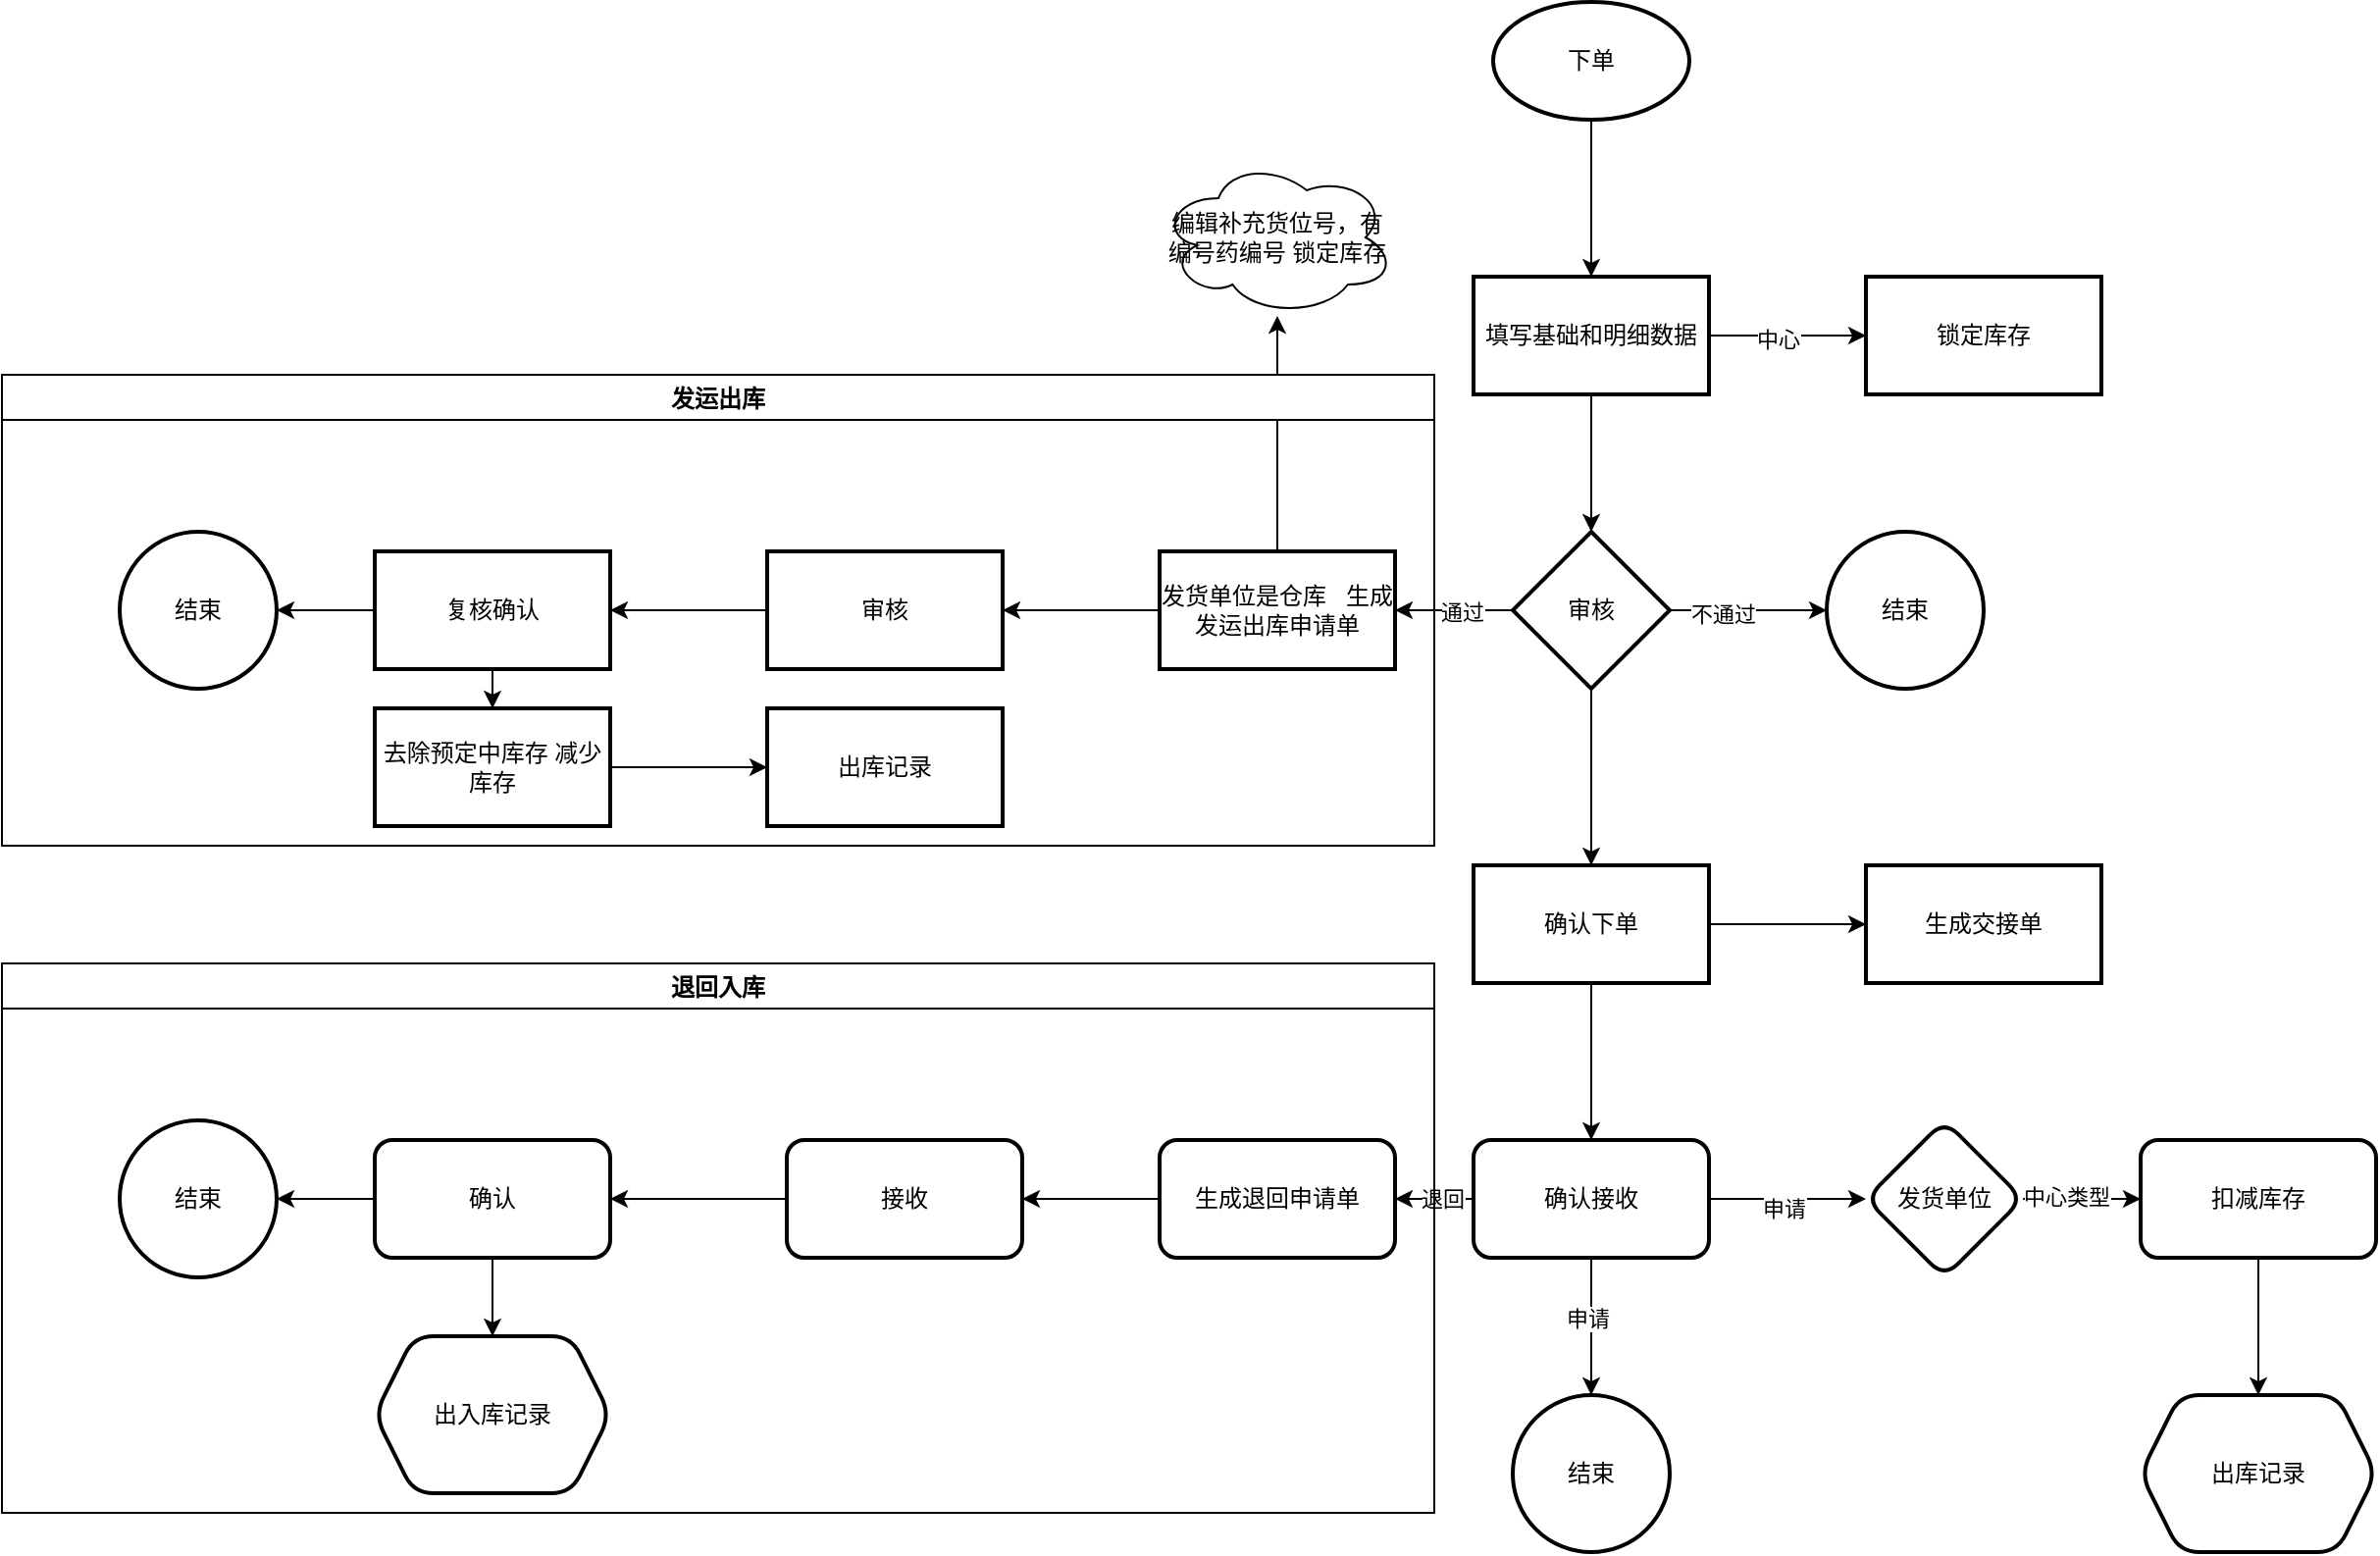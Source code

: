 <mxfile version="21.5.2" type="github">
  <diagram name="第 1 页" id="VLC9sJxpUMTWWp7IFzq4">
    <mxGraphModel dx="2288" dy="743" grid="1" gridSize="10" guides="1" tooltips="1" connect="1" arrows="1" fold="1" page="1" pageScale="1" pageWidth="827" pageHeight="1169" math="0" shadow="0">
      <root>
        <mxCell id="0" />
        <mxCell id="1" parent="0" />
        <mxCell id="CZxczn6Fj8E9EKulQeW0-3" value="" style="edgeStyle=orthogonalEdgeStyle;rounded=0;orthogonalLoop=1;jettySize=auto;html=1;" edge="1" parent="1" source="CZxczn6Fj8E9EKulQeW0-1" target="CZxczn6Fj8E9EKulQeW0-2">
          <mxGeometry relative="1" as="geometry" />
        </mxCell>
        <mxCell id="CZxczn6Fj8E9EKulQeW0-1" value="下单" style="strokeWidth=2;html=1;shape=mxgraph.flowchart.start_1;whiteSpace=wrap;" vertex="1" parent="1">
          <mxGeometry x="360" y="20" width="100" height="60" as="geometry" />
        </mxCell>
        <mxCell id="CZxczn6Fj8E9EKulQeW0-7" value="" style="edgeStyle=orthogonalEdgeStyle;rounded=0;orthogonalLoop=1;jettySize=auto;html=1;" edge="1" parent="1" source="CZxczn6Fj8E9EKulQeW0-2" target="CZxczn6Fj8E9EKulQeW0-6">
          <mxGeometry relative="1" as="geometry" />
        </mxCell>
        <mxCell id="CZxczn6Fj8E9EKulQeW0-63" value="" style="edgeStyle=orthogonalEdgeStyle;rounded=0;orthogonalLoop=1;jettySize=auto;html=1;" edge="1" parent="1" source="CZxczn6Fj8E9EKulQeW0-2" target="CZxczn6Fj8E9EKulQeW0-62">
          <mxGeometry relative="1" as="geometry" />
        </mxCell>
        <mxCell id="CZxczn6Fj8E9EKulQeW0-64" value="中心" style="edgeLabel;html=1;align=center;verticalAlign=middle;resizable=0;points=[];" vertex="1" connectable="0" parent="CZxczn6Fj8E9EKulQeW0-63">
          <mxGeometry x="-0.142" y="-2" relative="1" as="geometry">
            <mxPoint as="offset" />
          </mxGeometry>
        </mxCell>
        <mxCell id="CZxczn6Fj8E9EKulQeW0-2" value="填写基础和明细数据" style="whiteSpace=wrap;html=1;strokeWidth=2;" vertex="1" parent="1">
          <mxGeometry x="350" y="160" width="120" height="60" as="geometry" />
        </mxCell>
        <mxCell id="CZxczn6Fj8E9EKulQeW0-9" value="" style="edgeStyle=orthogonalEdgeStyle;rounded=0;orthogonalLoop=1;jettySize=auto;html=1;" edge="1" parent="1" source="CZxczn6Fj8E9EKulQeW0-6" target="CZxczn6Fj8E9EKulQeW0-8">
          <mxGeometry relative="1" as="geometry" />
        </mxCell>
        <mxCell id="CZxczn6Fj8E9EKulQeW0-10" value="不通过" style="edgeLabel;html=1;align=center;verticalAlign=middle;resizable=0;points=[];" vertex="1" connectable="0" parent="CZxczn6Fj8E9EKulQeW0-9">
          <mxGeometry x="-0.333" y="-2" relative="1" as="geometry">
            <mxPoint as="offset" />
          </mxGeometry>
        </mxCell>
        <mxCell id="CZxczn6Fj8E9EKulQeW0-12" value="" style="edgeStyle=orthogonalEdgeStyle;rounded=0;orthogonalLoop=1;jettySize=auto;html=1;" edge="1" parent="1" source="CZxczn6Fj8E9EKulQeW0-6" target="CZxczn6Fj8E9EKulQeW0-11">
          <mxGeometry relative="1" as="geometry" />
        </mxCell>
        <mxCell id="CZxczn6Fj8E9EKulQeW0-13" value="通过" style="edgeLabel;html=1;align=center;verticalAlign=middle;resizable=0;points=[];" vertex="1" connectable="0" parent="CZxczn6Fj8E9EKulQeW0-12">
          <mxGeometry x="-0.122" y="1" relative="1" as="geometry">
            <mxPoint as="offset" />
          </mxGeometry>
        </mxCell>
        <mxCell id="CZxczn6Fj8E9EKulQeW0-25" value="" style="edgeStyle=orthogonalEdgeStyle;rounded=0;orthogonalLoop=1;jettySize=auto;html=1;" edge="1" parent="1" source="CZxczn6Fj8E9EKulQeW0-6" target="CZxczn6Fj8E9EKulQeW0-24">
          <mxGeometry relative="1" as="geometry" />
        </mxCell>
        <mxCell id="CZxczn6Fj8E9EKulQeW0-6" value="审核" style="rhombus;whiteSpace=wrap;html=1;strokeWidth=2;" vertex="1" parent="1">
          <mxGeometry x="370" y="290" width="80" height="80" as="geometry" />
        </mxCell>
        <mxCell id="CZxczn6Fj8E9EKulQeW0-8" value="结束" style="ellipse;whiteSpace=wrap;html=1;strokeWidth=2;" vertex="1" parent="1">
          <mxGeometry x="530" y="290" width="80" height="80" as="geometry" />
        </mxCell>
        <mxCell id="CZxczn6Fj8E9EKulQeW0-15" value="" style="edgeStyle=orthogonalEdgeStyle;rounded=0;orthogonalLoop=1;jettySize=auto;html=1;" edge="1" parent="1" source="CZxczn6Fj8E9EKulQeW0-11" target="CZxczn6Fj8E9EKulQeW0-14">
          <mxGeometry relative="1" as="geometry" />
        </mxCell>
        <mxCell id="CZxczn6Fj8E9EKulQeW0-22" style="edgeStyle=orthogonalEdgeStyle;rounded=0;orthogonalLoop=1;jettySize=auto;html=1;" edge="1" parent="1" source="CZxczn6Fj8E9EKulQeW0-11" target="CZxczn6Fj8E9EKulQeW0-21">
          <mxGeometry relative="1" as="geometry" />
        </mxCell>
        <mxCell id="CZxczn6Fj8E9EKulQeW0-11" value="发货单位是仓库&amp;nbsp; &amp;nbsp;生成发运出库申请单" style="whiteSpace=wrap;html=1;strokeWidth=2;" vertex="1" parent="1">
          <mxGeometry x="190" y="300" width="120" height="60" as="geometry" />
        </mxCell>
        <mxCell id="CZxczn6Fj8E9EKulQeW0-17" value="" style="edgeStyle=orthogonalEdgeStyle;rounded=0;orthogonalLoop=1;jettySize=auto;html=1;" edge="1" parent="1" source="CZxczn6Fj8E9EKulQeW0-14" target="CZxczn6Fj8E9EKulQeW0-16">
          <mxGeometry relative="1" as="geometry" />
        </mxCell>
        <mxCell id="CZxczn6Fj8E9EKulQeW0-14" value="审核" style="whiteSpace=wrap;html=1;strokeWidth=2;" vertex="1" parent="1">
          <mxGeometry x="-10" y="300" width="120" height="60" as="geometry" />
        </mxCell>
        <mxCell id="CZxczn6Fj8E9EKulQeW0-20" value="" style="edgeStyle=orthogonalEdgeStyle;rounded=0;orthogonalLoop=1;jettySize=auto;html=1;" edge="1" parent="1" source="CZxczn6Fj8E9EKulQeW0-16" target="CZxczn6Fj8E9EKulQeW0-19">
          <mxGeometry relative="1" as="geometry" />
        </mxCell>
        <mxCell id="CZxczn6Fj8E9EKulQeW0-46" value="" style="edgeStyle=orthogonalEdgeStyle;rounded=0;orthogonalLoop=1;jettySize=auto;html=1;" edge="1" parent="1" source="CZxczn6Fj8E9EKulQeW0-16" target="CZxczn6Fj8E9EKulQeW0-45">
          <mxGeometry relative="1" as="geometry" />
        </mxCell>
        <mxCell id="CZxczn6Fj8E9EKulQeW0-16" value="复核确认" style="whiteSpace=wrap;html=1;strokeWidth=2;" vertex="1" parent="1">
          <mxGeometry x="-210" y="300" width="120" height="60" as="geometry" />
        </mxCell>
        <mxCell id="CZxczn6Fj8E9EKulQeW0-18" value="发运出库" style="swimlane;" vertex="1" parent="1">
          <mxGeometry x="-400" y="210" width="730" height="240" as="geometry" />
        </mxCell>
        <mxCell id="CZxczn6Fj8E9EKulQeW0-19" value="结束" style="ellipse;whiteSpace=wrap;html=1;strokeWidth=2;" vertex="1" parent="CZxczn6Fj8E9EKulQeW0-18">
          <mxGeometry x="60" y="80" width="80" height="80" as="geometry" />
        </mxCell>
        <mxCell id="CZxczn6Fj8E9EKulQeW0-48" value="" style="edgeStyle=orthogonalEdgeStyle;rounded=0;orthogonalLoop=1;jettySize=auto;html=1;" edge="1" parent="CZxczn6Fj8E9EKulQeW0-18" source="CZxczn6Fj8E9EKulQeW0-45" target="CZxczn6Fj8E9EKulQeW0-47">
          <mxGeometry relative="1" as="geometry" />
        </mxCell>
        <mxCell id="CZxczn6Fj8E9EKulQeW0-45" value="去除预定中库存 减少库存" style="whiteSpace=wrap;html=1;strokeWidth=2;" vertex="1" parent="CZxczn6Fj8E9EKulQeW0-18">
          <mxGeometry x="190" y="170" width="120" height="60" as="geometry" />
        </mxCell>
        <mxCell id="CZxczn6Fj8E9EKulQeW0-47" value="出库记录" style="whiteSpace=wrap;html=1;strokeWidth=2;" vertex="1" parent="CZxczn6Fj8E9EKulQeW0-18">
          <mxGeometry x="390" y="170" width="120" height="60" as="geometry" />
        </mxCell>
        <mxCell id="CZxczn6Fj8E9EKulQeW0-21" value="编辑补充货位号，有编号药编号 锁定库存" style="ellipse;shape=cloud;whiteSpace=wrap;html=1;" vertex="1" parent="1">
          <mxGeometry x="190" y="100" width="120" height="80" as="geometry" />
        </mxCell>
        <mxCell id="CZxczn6Fj8E9EKulQeW0-27" value="" style="edgeStyle=orthogonalEdgeStyle;rounded=0;orthogonalLoop=1;jettySize=auto;html=1;" edge="1" parent="1" source="CZxczn6Fj8E9EKulQeW0-24" target="CZxczn6Fj8E9EKulQeW0-26">
          <mxGeometry relative="1" as="geometry" />
        </mxCell>
        <mxCell id="CZxczn6Fj8E9EKulQeW0-29" value="" style="edgeStyle=orthogonalEdgeStyle;rounded=0;orthogonalLoop=1;jettySize=auto;html=1;" edge="1" parent="1" source="CZxczn6Fj8E9EKulQeW0-24" target="CZxczn6Fj8E9EKulQeW0-28">
          <mxGeometry relative="1" as="geometry" />
        </mxCell>
        <mxCell id="CZxczn6Fj8E9EKulQeW0-24" value="确认下单" style="whiteSpace=wrap;html=1;strokeWidth=2;" vertex="1" parent="1">
          <mxGeometry x="350" y="460" width="120" height="60" as="geometry" />
        </mxCell>
        <mxCell id="CZxczn6Fj8E9EKulQeW0-26" value="生成交接单" style="whiteSpace=wrap;html=1;strokeWidth=2;" vertex="1" parent="1">
          <mxGeometry x="550" y="460" width="120" height="60" as="geometry" />
        </mxCell>
        <mxCell id="CZxczn6Fj8E9EKulQeW0-31" value="" style="edgeStyle=orthogonalEdgeStyle;rounded=0;orthogonalLoop=1;jettySize=auto;html=1;" edge="1" parent="1" source="CZxczn6Fj8E9EKulQeW0-28" target="CZxczn6Fj8E9EKulQeW0-30">
          <mxGeometry relative="1" as="geometry" />
        </mxCell>
        <mxCell id="CZxczn6Fj8E9EKulQeW0-32" value="申请" style="edgeLabel;html=1;align=center;verticalAlign=middle;resizable=0;points=[];" vertex="1" connectable="0" parent="CZxczn6Fj8E9EKulQeW0-31">
          <mxGeometry x="-0.114" y="-2" relative="1" as="geometry">
            <mxPoint as="offset" />
          </mxGeometry>
        </mxCell>
        <mxCell id="CZxczn6Fj8E9EKulQeW0-34" value="" style="edgeStyle=orthogonalEdgeStyle;rounded=0;orthogonalLoop=1;jettySize=auto;html=1;" edge="1" parent="1" source="CZxczn6Fj8E9EKulQeW0-28" target="CZxczn6Fj8E9EKulQeW0-33">
          <mxGeometry relative="1" as="geometry" />
        </mxCell>
        <mxCell id="CZxczn6Fj8E9EKulQeW0-35" value="退回" style="edgeLabel;html=1;align=center;verticalAlign=middle;resizable=0;points=[];" vertex="1" connectable="0" parent="CZxczn6Fj8E9EKulQeW0-34">
          <mxGeometry x="-0.2" relative="1" as="geometry">
            <mxPoint as="offset" />
          </mxGeometry>
        </mxCell>
        <mxCell id="CZxczn6Fj8E9EKulQeW0-50" value="" style="edgeStyle=orthogonalEdgeStyle;rounded=0;orthogonalLoop=1;jettySize=auto;html=1;" edge="1" parent="1" source="CZxczn6Fj8E9EKulQeW0-28" target="CZxczn6Fj8E9EKulQeW0-49">
          <mxGeometry relative="1" as="geometry" />
        </mxCell>
        <mxCell id="CZxczn6Fj8E9EKulQeW0-51" value="申请" style="edgeLabel;html=1;align=center;verticalAlign=middle;resizable=0;points=[];" vertex="1" connectable="0" parent="CZxczn6Fj8E9EKulQeW0-50">
          <mxGeometry x="-0.047" y="-5" relative="1" as="geometry">
            <mxPoint as="offset" />
          </mxGeometry>
        </mxCell>
        <mxCell id="CZxczn6Fj8E9EKulQeW0-28" value="确认接收" style="rounded=1;whiteSpace=wrap;html=1;strokeWidth=2;" vertex="1" parent="1">
          <mxGeometry x="350" y="600" width="120" height="60" as="geometry" />
        </mxCell>
        <mxCell id="CZxczn6Fj8E9EKulQeW0-30" value="结束" style="ellipse;whiteSpace=wrap;html=1;rounded=1;strokeWidth=2;" vertex="1" parent="1">
          <mxGeometry x="370" y="730" width="80" height="80" as="geometry" />
        </mxCell>
        <mxCell id="CZxczn6Fj8E9EKulQeW0-37" value="" style="edgeStyle=orthogonalEdgeStyle;rounded=0;orthogonalLoop=1;jettySize=auto;html=1;" edge="1" parent="1" source="CZxczn6Fj8E9EKulQeW0-33" target="CZxczn6Fj8E9EKulQeW0-36">
          <mxGeometry relative="1" as="geometry" />
        </mxCell>
        <mxCell id="CZxczn6Fj8E9EKulQeW0-33" value="生成退回申请单" style="whiteSpace=wrap;html=1;rounded=1;strokeWidth=2;" vertex="1" parent="1">
          <mxGeometry x="190" y="600" width="120" height="60" as="geometry" />
        </mxCell>
        <mxCell id="CZxczn6Fj8E9EKulQeW0-39" value="" style="edgeStyle=orthogonalEdgeStyle;rounded=0;orthogonalLoop=1;jettySize=auto;html=1;" edge="1" parent="1" source="CZxczn6Fj8E9EKulQeW0-36" target="CZxczn6Fj8E9EKulQeW0-38">
          <mxGeometry relative="1" as="geometry" />
        </mxCell>
        <mxCell id="CZxczn6Fj8E9EKulQeW0-36" value="接收" style="whiteSpace=wrap;html=1;rounded=1;strokeWidth=2;" vertex="1" parent="1">
          <mxGeometry y="600" width="120" height="60" as="geometry" />
        </mxCell>
        <mxCell id="CZxczn6Fj8E9EKulQeW0-41" value="" style="edgeStyle=orthogonalEdgeStyle;rounded=0;orthogonalLoop=1;jettySize=auto;html=1;" edge="1" parent="1" source="CZxczn6Fj8E9EKulQeW0-38" target="CZxczn6Fj8E9EKulQeW0-40">
          <mxGeometry relative="1" as="geometry" />
        </mxCell>
        <mxCell id="CZxczn6Fj8E9EKulQeW0-44" value="" style="edgeStyle=orthogonalEdgeStyle;rounded=0;orthogonalLoop=1;jettySize=auto;html=1;" edge="1" parent="1" source="CZxczn6Fj8E9EKulQeW0-38" target="CZxczn6Fj8E9EKulQeW0-43">
          <mxGeometry relative="1" as="geometry" />
        </mxCell>
        <mxCell id="CZxczn6Fj8E9EKulQeW0-38" value="确认" style="whiteSpace=wrap;html=1;rounded=1;strokeWidth=2;" vertex="1" parent="1">
          <mxGeometry x="-210" y="600" width="120" height="60" as="geometry" />
        </mxCell>
        <mxCell id="CZxczn6Fj8E9EKulQeW0-40" value="结束" style="ellipse;whiteSpace=wrap;html=1;rounded=1;strokeWidth=2;" vertex="1" parent="1">
          <mxGeometry x="-340" y="590" width="80" height="80" as="geometry" />
        </mxCell>
        <mxCell id="CZxczn6Fj8E9EKulQeW0-42" value="退回入库" style="swimlane;" vertex="1" parent="1">
          <mxGeometry x="-400" y="510" width="730" height="280" as="geometry" />
        </mxCell>
        <mxCell id="CZxczn6Fj8E9EKulQeW0-43" value="出入库记录" style="shape=hexagon;perimeter=hexagonPerimeter2;whiteSpace=wrap;html=1;fixedSize=1;rounded=1;strokeWidth=2;" vertex="1" parent="CZxczn6Fj8E9EKulQeW0-42">
          <mxGeometry x="190" y="190" width="120" height="80" as="geometry" />
        </mxCell>
        <mxCell id="CZxczn6Fj8E9EKulQeW0-55" style="edgeStyle=orthogonalEdgeStyle;rounded=0;orthogonalLoop=1;jettySize=auto;html=1;exitX=1;exitY=0.5;exitDx=0;exitDy=0;entryX=0;entryY=0.5;entryDx=0;entryDy=0;" edge="1" parent="1" source="CZxczn6Fj8E9EKulQeW0-49" target="CZxczn6Fj8E9EKulQeW0-52">
          <mxGeometry relative="1" as="geometry" />
        </mxCell>
        <mxCell id="CZxczn6Fj8E9EKulQeW0-56" value="中心类型" style="edgeLabel;html=1;align=center;verticalAlign=middle;resizable=0;points=[];" vertex="1" connectable="0" parent="CZxczn6Fj8E9EKulQeW0-55">
          <mxGeometry x="-0.289" y="1" relative="1" as="geometry">
            <mxPoint as="offset" />
          </mxGeometry>
        </mxCell>
        <mxCell id="CZxczn6Fj8E9EKulQeW0-49" value="发货单位" style="rhombus;whiteSpace=wrap;html=1;rounded=1;strokeWidth=2;" vertex="1" parent="1">
          <mxGeometry x="550" y="590" width="80" height="80" as="geometry" />
        </mxCell>
        <mxCell id="CZxczn6Fj8E9EKulQeW0-66" value="" style="edgeStyle=orthogonalEdgeStyle;rounded=0;orthogonalLoop=1;jettySize=auto;html=1;" edge="1" parent="1" source="CZxczn6Fj8E9EKulQeW0-52" target="CZxczn6Fj8E9EKulQeW0-65">
          <mxGeometry relative="1" as="geometry" />
        </mxCell>
        <mxCell id="CZxczn6Fj8E9EKulQeW0-52" value="扣减库存" style="rounded=1;whiteSpace=wrap;html=1;strokeWidth=2;" vertex="1" parent="1">
          <mxGeometry x="690" y="600" width="120" height="60" as="geometry" />
        </mxCell>
        <mxCell id="CZxczn6Fj8E9EKulQeW0-62" value="锁定库存" style="whiteSpace=wrap;html=1;strokeWidth=2;" vertex="1" parent="1">
          <mxGeometry x="550" y="160" width="120" height="60" as="geometry" />
        </mxCell>
        <mxCell id="CZxczn6Fj8E9EKulQeW0-65" value="出库记录" style="shape=hexagon;perimeter=hexagonPerimeter2;whiteSpace=wrap;html=1;fixedSize=1;rounded=1;strokeWidth=2;" vertex="1" parent="1">
          <mxGeometry x="690" y="730" width="120" height="80" as="geometry" />
        </mxCell>
      </root>
    </mxGraphModel>
  </diagram>
</mxfile>
